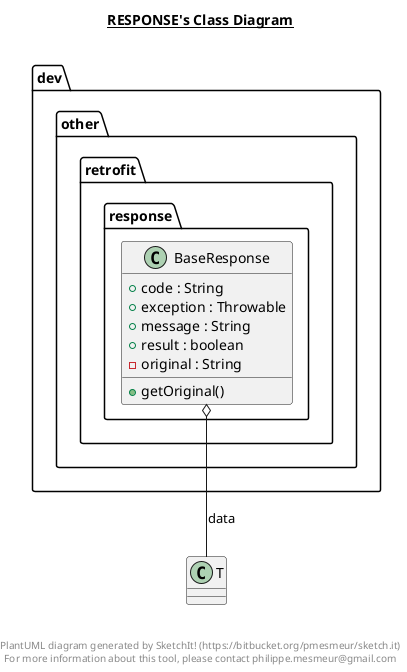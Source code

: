 @startuml

title __RESPONSE's Class Diagram__\n

  namespace dev.other {
    namespace retrofit {
      namespace response {
        class dev.other.retrofit.response.BaseResponse {
            + code : String
            + exception : Throwable
            + message : String
            + result : boolean
            - original : String
            + getOriginal()
        }
      }
    }
  }
  

  dev.other.retrofit.response.BaseResponse o-- T : data


right footer


PlantUML diagram generated by SketchIt! (https://bitbucket.org/pmesmeur/sketch.it)
For more information about this tool, please contact philippe.mesmeur@gmail.com
endfooter

@enduml
